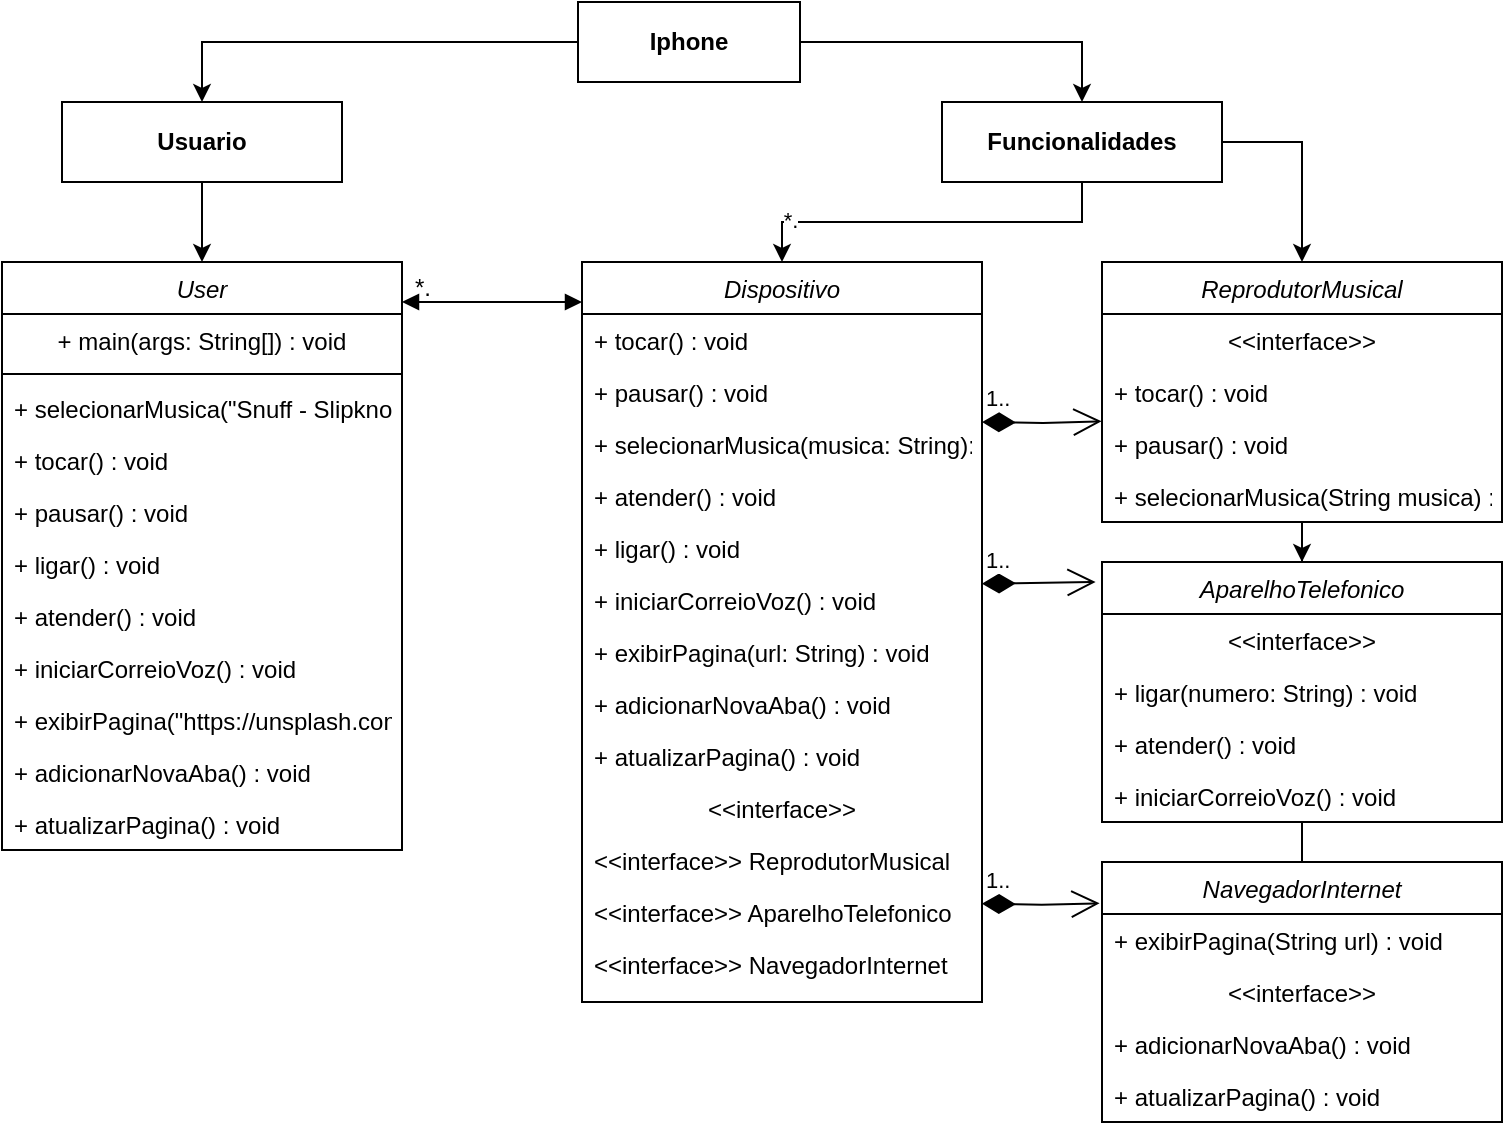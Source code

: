 <mxfile version="24.6.0" type="github">
  <diagram id="C5RBs43oDa-KdzZeNtuy" name="Page-1">
    <mxGraphModel dx="1035" dy="595" grid="1" gridSize="10" guides="1" tooltips="1" connect="1" arrows="1" fold="1" page="1" pageScale="1" pageWidth="827" pageHeight="1169" math="0" shadow="0">
      <root>
        <mxCell id="WIyWlLk6GJQsqaUBKTNV-0" />
        <mxCell id="WIyWlLk6GJQsqaUBKTNV-1" parent="WIyWlLk6GJQsqaUBKTNV-0" />
        <mxCell id="PUE1a2ExoAa0bsWpxopE-49" style="edgeStyle=orthogonalEdgeStyle;rounded=0;orthogonalLoop=1;jettySize=auto;html=1;entryX=0.5;entryY=0;entryDx=0;entryDy=0;" edge="1" parent="WIyWlLk6GJQsqaUBKTNV-1" source="zkfFHV4jXpPFQw0GAbJ--0">
          <mxGeometry relative="1" as="geometry">
            <mxPoint x="720.0" y="460" as="targetPoint" />
          </mxGeometry>
        </mxCell>
        <mxCell id="zkfFHV4jXpPFQw0GAbJ--0" value="AparelhoTelefonico " style="swimlane;fontStyle=2;align=center;verticalAlign=top;childLayout=stackLayout;horizontal=1;startSize=26;horizontalStack=0;resizeParent=1;resizeLast=0;collapsible=1;marginBottom=0;rounded=0;shadow=0;strokeWidth=1;" parent="WIyWlLk6GJQsqaUBKTNV-1" vertex="1">
          <mxGeometry x="620" y="300" width="200" height="130" as="geometry">
            <mxRectangle x="230" y="140" width="160" height="26" as="alternateBounds" />
          </mxGeometry>
        </mxCell>
        <mxCell id="zkfFHV4jXpPFQw0GAbJ--1" value="&lt;&lt;interface&gt;&gt; " style="text;align=center;verticalAlign=top;spacingLeft=4;spacingRight=4;overflow=hidden;rotatable=0;points=[[0,0.5],[1,0.5]];portConstraint=eastwest;" parent="zkfFHV4jXpPFQw0GAbJ--0" vertex="1">
          <mxGeometry y="26" width="200" height="26" as="geometry" />
        </mxCell>
        <mxCell id="zkfFHV4jXpPFQw0GAbJ--2" value="+ ligar(numero: String) : void " style="text;align=left;verticalAlign=top;spacingLeft=4;spacingRight=4;overflow=hidden;rotatable=0;points=[[0,0.5],[1,0.5]];portConstraint=eastwest;rounded=0;shadow=0;html=0;" parent="zkfFHV4jXpPFQw0GAbJ--0" vertex="1">
          <mxGeometry y="52" width="200" height="26" as="geometry" />
        </mxCell>
        <mxCell id="zkfFHV4jXpPFQw0GAbJ--3" value="+ atender() : void " style="text;align=left;verticalAlign=top;spacingLeft=4;spacingRight=4;overflow=hidden;rotatable=0;points=[[0,0.5],[1,0.5]];portConstraint=eastwest;rounded=0;shadow=0;html=0;" parent="zkfFHV4jXpPFQw0GAbJ--0" vertex="1">
          <mxGeometry y="78" width="200" height="26" as="geometry" />
        </mxCell>
        <mxCell id="PUE1a2ExoAa0bsWpxopE-3" value=" + iniciarCorreioVoz() : void  " style="text;align=left;verticalAlign=top;spacingLeft=4;spacingRight=4;overflow=hidden;rotatable=0;points=[[0,0.5],[1,0.5]];portConstraint=eastwest;rounded=0;shadow=0;html=0;" vertex="1" parent="zkfFHV4jXpPFQw0GAbJ--0">
          <mxGeometry y="104" width="200" height="26" as="geometry" />
        </mxCell>
        <mxCell id="PUE1a2ExoAa0bsWpxopE-58" style="edgeStyle=orthogonalEdgeStyle;rounded=0;orthogonalLoop=1;jettySize=auto;html=1;" edge="1" parent="WIyWlLk6GJQsqaUBKTNV-1" source="PUE1a2ExoAa0bsWpxopE-2" target="PUE1a2ExoAa0bsWpxopE-4">
          <mxGeometry relative="1" as="geometry" />
        </mxCell>
        <mxCell id="PUE1a2ExoAa0bsWpxopE-59" style="edgeStyle=orthogonalEdgeStyle;rounded=0;orthogonalLoop=1;jettySize=auto;html=1;entryX=0.5;entryY=0;entryDx=0;entryDy=0;" edge="1" parent="WIyWlLk6GJQsqaUBKTNV-1" source="PUE1a2ExoAa0bsWpxopE-2" target="PUE1a2ExoAa0bsWpxopE-37">
          <mxGeometry relative="1" as="geometry" />
        </mxCell>
        <mxCell id="PUE1a2ExoAa0bsWpxopE-2" value="&lt;span style=&quot;font-weight: 700; text-wrap: nowrap;&quot;&gt;Iphone&lt;/span&gt;" style="html=1;whiteSpace=wrap;" vertex="1" parent="WIyWlLk6GJQsqaUBKTNV-1">
          <mxGeometry x="358" y="20" width="111" height="40" as="geometry" />
        </mxCell>
        <mxCell id="PUE1a2ExoAa0bsWpxopE-60" style="edgeStyle=orthogonalEdgeStyle;rounded=0;orthogonalLoop=1;jettySize=auto;html=1;" edge="1" parent="WIyWlLk6GJQsqaUBKTNV-1" source="PUE1a2ExoAa0bsWpxopE-4" target="PUE1a2ExoAa0bsWpxopE-20">
          <mxGeometry relative="1" as="geometry" />
        </mxCell>
        <mxCell id="PUE1a2ExoAa0bsWpxopE-61" value="*." style="edgeLabel;html=1;align=center;verticalAlign=middle;resizable=0;points=[];" vertex="1" connectable="0" parent="PUE1a2ExoAa0bsWpxopE-60">
          <mxGeometry x="0.752" y="-1" relative="1" as="geometry">
            <mxPoint as="offset" />
          </mxGeometry>
        </mxCell>
        <mxCell id="PUE1a2ExoAa0bsWpxopE-62" style="edgeStyle=orthogonalEdgeStyle;rounded=0;orthogonalLoop=1;jettySize=auto;html=1;exitX=1;exitY=0.5;exitDx=0;exitDy=0;" edge="1" parent="WIyWlLk6GJQsqaUBKTNV-1" source="PUE1a2ExoAa0bsWpxopE-4" target="PUE1a2ExoAa0bsWpxopE-10">
          <mxGeometry relative="1" as="geometry" />
        </mxCell>
        <mxCell id="PUE1a2ExoAa0bsWpxopE-4" value="&lt;span style=&quot;font-weight: 700; text-wrap: nowrap;&quot;&gt;Funcionalidades&lt;/span&gt;" style="html=1;whiteSpace=wrap;" vertex="1" parent="WIyWlLk6GJQsqaUBKTNV-1">
          <mxGeometry x="540" y="70" width="140" height="40" as="geometry" />
        </mxCell>
        <mxCell id="PUE1a2ExoAa0bsWpxopE-5" value="NavegadorInternet " style="swimlane;fontStyle=2;align=center;verticalAlign=top;childLayout=stackLayout;horizontal=1;startSize=26;horizontalStack=0;resizeParent=1;resizeLast=0;collapsible=1;marginBottom=0;rounded=0;shadow=0;strokeWidth=1;" vertex="1" parent="WIyWlLk6GJQsqaUBKTNV-1">
          <mxGeometry x="620" y="450" width="200" height="130" as="geometry">
            <mxRectangle x="230" y="140" width="160" height="26" as="alternateBounds" />
          </mxGeometry>
        </mxCell>
        <mxCell id="PUE1a2ExoAa0bsWpxopE-9" value=" + exibirPagina(String url) : void  " style="text;align=left;verticalAlign=top;spacingLeft=4;spacingRight=4;overflow=hidden;rotatable=0;points=[[0,0.5],[1,0.5]];portConstraint=eastwest;rounded=0;shadow=0;html=0;" vertex="1" parent="PUE1a2ExoAa0bsWpxopE-5">
          <mxGeometry y="26" width="200" height="26" as="geometry" />
        </mxCell>
        <mxCell id="PUE1a2ExoAa0bsWpxopE-6" value="&lt;&lt;interface&gt;&gt; " style="text;align=center;verticalAlign=top;spacingLeft=4;spacingRight=4;overflow=hidden;rotatable=0;points=[[0,0.5],[1,0.5]];portConstraint=eastwest;" vertex="1" parent="PUE1a2ExoAa0bsWpxopE-5">
          <mxGeometry y="52" width="200" height="26" as="geometry" />
        </mxCell>
        <mxCell id="PUE1a2ExoAa0bsWpxopE-7" value="+ adicionarNovaAba() : void" style="text;align=left;verticalAlign=top;spacingLeft=4;spacingRight=4;overflow=hidden;rotatable=0;points=[[0,0.5],[1,0.5]];portConstraint=eastwest;rounded=0;shadow=0;html=0;" vertex="1" parent="PUE1a2ExoAa0bsWpxopE-5">
          <mxGeometry y="78" width="200" height="26" as="geometry" />
        </mxCell>
        <mxCell id="PUE1a2ExoAa0bsWpxopE-8" value="+ atualizarPagina() : void " style="text;align=left;verticalAlign=top;spacingLeft=4;spacingRight=4;overflow=hidden;rotatable=0;points=[[0,0.5],[1,0.5]];portConstraint=eastwest;rounded=0;shadow=0;html=0;" vertex="1" parent="PUE1a2ExoAa0bsWpxopE-5">
          <mxGeometry y="104" width="200" height="26" as="geometry" />
        </mxCell>
        <mxCell id="PUE1a2ExoAa0bsWpxopE-48" style="edgeStyle=orthogonalEdgeStyle;rounded=0;orthogonalLoop=1;jettySize=auto;html=1;entryX=0.5;entryY=0;entryDx=0;entryDy=0;" edge="1" parent="WIyWlLk6GJQsqaUBKTNV-1" source="PUE1a2ExoAa0bsWpxopE-10" target="zkfFHV4jXpPFQw0GAbJ--0">
          <mxGeometry relative="1" as="geometry" />
        </mxCell>
        <mxCell id="PUE1a2ExoAa0bsWpxopE-10" value="ReprodutorMusical " style="swimlane;fontStyle=2;align=center;verticalAlign=top;childLayout=stackLayout;horizontal=1;startSize=26;horizontalStack=0;resizeParent=1;resizeLast=0;collapsible=1;marginBottom=0;rounded=0;shadow=0;strokeWidth=1;" vertex="1" parent="WIyWlLk6GJQsqaUBKTNV-1">
          <mxGeometry x="620" y="150" width="200" height="130" as="geometry">
            <mxRectangle x="230" y="140" width="160" height="26" as="alternateBounds" />
          </mxGeometry>
        </mxCell>
        <mxCell id="PUE1a2ExoAa0bsWpxopE-11" value="&lt;&lt;interface&gt;&gt; " style="text;align=center;verticalAlign=top;spacingLeft=4;spacingRight=4;overflow=hidden;rotatable=0;points=[[0,0.5],[1,0.5]];portConstraint=eastwest;" vertex="1" parent="PUE1a2ExoAa0bsWpxopE-10">
          <mxGeometry y="26" width="200" height="26" as="geometry" />
        </mxCell>
        <mxCell id="PUE1a2ExoAa0bsWpxopE-12" value="+ tocar() : void " style="text;align=left;verticalAlign=top;spacingLeft=4;spacingRight=4;overflow=hidden;rotatable=0;points=[[0,0.5],[1,0.5]];portConstraint=eastwest;rounded=0;shadow=0;html=0;" vertex="1" parent="PUE1a2ExoAa0bsWpxopE-10">
          <mxGeometry y="52" width="200" height="26" as="geometry" />
        </mxCell>
        <mxCell id="PUE1a2ExoAa0bsWpxopE-13" value="+ pausar() : void " style="text;align=left;verticalAlign=top;spacingLeft=4;spacingRight=4;overflow=hidden;rotatable=0;points=[[0,0.5],[1,0.5]];portConstraint=eastwest;rounded=0;shadow=0;html=0;" vertex="1" parent="PUE1a2ExoAa0bsWpxopE-10">
          <mxGeometry y="78" width="200" height="26" as="geometry" />
        </mxCell>
        <mxCell id="PUE1a2ExoAa0bsWpxopE-14" value=" + selecionarMusica(String musica) : void  " style="text;align=left;verticalAlign=top;spacingLeft=4;spacingRight=4;overflow=hidden;rotatable=0;points=[[0,0.5],[1,0.5]];portConstraint=eastwest;rounded=0;shadow=0;html=0;" vertex="1" parent="PUE1a2ExoAa0bsWpxopE-10">
          <mxGeometry y="104" width="200" height="26" as="geometry" />
        </mxCell>
        <mxCell id="PUE1a2ExoAa0bsWpxopE-20" value="Dispositivo  " style="swimlane;fontStyle=2;align=center;verticalAlign=top;childLayout=stackLayout;horizontal=1;startSize=26;horizontalStack=0;resizeParent=1;resizeLast=0;collapsible=1;marginBottom=0;rounded=0;shadow=0;strokeWidth=1;" vertex="1" parent="WIyWlLk6GJQsqaUBKTNV-1">
          <mxGeometry x="360" y="150" width="200" height="370" as="geometry">
            <mxRectangle x="230" y="140" width="160" height="26" as="alternateBounds" />
          </mxGeometry>
        </mxCell>
        <mxCell id="PUE1a2ExoAa0bsWpxopE-22" value="+ tocar() : void " style="text;align=left;verticalAlign=top;spacingLeft=4;spacingRight=4;overflow=hidden;rotatable=0;points=[[0,0.5],[1,0.5]];portConstraint=eastwest;rounded=0;shadow=0;html=0;" vertex="1" parent="PUE1a2ExoAa0bsWpxopE-20">
          <mxGeometry y="26" width="200" height="26" as="geometry" />
        </mxCell>
        <mxCell id="PUE1a2ExoAa0bsWpxopE-23" value="+ pausar() : void " style="text;align=left;verticalAlign=top;spacingLeft=4;spacingRight=4;overflow=hidden;rotatable=0;points=[[0,0.5],[1,0.5]];portConstraint=eastwest;rounded=0;shadow=0;html=0;" vertex="1" parent="PUE1a2ExoAa0bsWpxopE-20">
          <mxGeometry y="52" width="200" height="26" as="geometry" />
        </mxCell>
        <mxCell id="PUE1a2ExoAa0bsWpxopE-24" value="+ selecionarMusica(musica: String): void" style="text;align=left;verticalAlign=top;spacingLeft=4;spacingRight=4;overflow=hidden;rotatable=0;points=[[0,0.5],[1,0.5]];portConstraint=eastwest;rounded=0;shadow=0;html=0;" vertex="1" parent="PUE1a2ExoAa0bsWpxopE-20">
          <mxGeometry y="78" width="200" height="26" as="geometry" />
        </mxCell>
        <mxCell id="PUE1a2ExoAa0bsWpxopE-25" value=" + atender() : void" style="text;align=left;verticalAlign=top;spacingLeft=4;spacingRight=4;overflow=hidden;rotatable=0;points=[[0,0.5],[1,0.5]];portConstraint=eastwest;rounded=0;shadow=0;html=0;" vertex="1" parent="PUE1a2ExoAa0bsWpxopE-20">
          <mxGeometry y="104" width="200" height="26" as="geometry" />
        </mxCell>
        <mxCell id="PUE1a2ExoAa0bsWpxopE-26" value=" + ligar() : void" style="text;align=left;verticalAlign=top;spacingLeft=4;spacingRight=4;overflow=hidden;rotatable=0;points=[[0,0.5],[1,0.5]];portConstraint=eastwest;rounded=0;shadow=0;html=0;" vertex="1" parent="PUE1a2ExoAa0bsWpxopE-20">
          <mxGeometry y="130" width="200" height="26" as="geometry" />
        </mxCell>
        <mxCell id="PUE1a2ExoAa0bsWpxopE-27" value=" + iniciarCorreioVoz() : void" style="text;align=left;verticalAlign=top;spacingLeft=4;spacingRight=4;overflow=hidden;rotatable=0;points=[[0,0.5],[1,0.5]];portConstraint=eastwest;rounded=0;shadow=0;html=0;" vertex="1" parent="PUE1a2ExoAa0bsWpxopE-20">
          <mxGeometry y="156" width="200" height="26" as="geometry" />
        </mxCell>
        <mxCell id="PUE1a2ExoAa0bsWpxopE-28" value=" + exibirPagina(url: String) : void" style="text;align=left;verticalAlign=top;spacingLeft=4;spacingRight=4;overflow=hidden;rotatable=0;points=[[0,0.5],[1,0.5]];portConstraint=eastwest;rounded=0;shadow=0;html=0;" vertex="1" parent="PUE1a2ExoAa0bsWpxopE-20">
          <mxGeometry y="182" width="200" height="26" as="geometry" />
        </mxCell>
        <mxCell id="PUE1a2ExoAa0bsWpxopE-29" value=" + adicionarNovaAba() : void" style="text;align=left;verticalAlign=top;spacingLeft=4;spacingRight=4;overflow=hidden;rotatable=0;points=[[0,0.5],[1,0.5]];portConstraint=eastwest;rounded=0;shadow=0;html=0;" vertex="1" parent="PUE1a2ExoAa0bsWpxopE-20">
          <mxGeometry y="208" width="200" height="26" as="geometry" />
        </mxCell>
        <mxCell id="PUE1a2ExoAa0bsWpxopE-30" value=" + atualizarPagina() : void" style="text;align=left;verticalAlign=top;spacingLeft=4;spacingRight=4;overflow=hidden;rotatable=0;points=[[0,0.5],[1,0.5]];portConstraint=eastwest;rounded=0;shadow=0;html=0;" vertex="1" parent="PUE1a2ExoAa0bsWpxopE-20">
          <mxGeometry y="234" width="200" height="26" as="geometry" />
        </mxCell>
        <mxCell id="PUE1a2ExoAa0bsWpxopE-32" value="&lt;&lt;interface&gt;&gt; " style="text;align=center;verticalAlign=top;spacingLeft=4;spacingRight=4;overflow=hidden;rotatable=0;points=[[0,0.5],[1,0.5]];portConstraint=eastwest;" vertex="1" parent="PUE1a2ExoAa0bsWpxopE-20">
          <mxGeometry y="260" width="200" height="26" as="geometry" />
        </mxCell>
        <mxCell id="PUE1a2ExoAa0bsWpxopE-33" value=" &lt;&lt;interface&gt;&gt; ReprodutorMusical" style="text;align=left;verticalAlign=top;spacingLeft=4;spacingRight=4;overflow=hidden;rotatable=0;points=[[0,0.5],[1,0.5]];portConstraint=eastwest;rounded=0;shadow=0;html=0;" vertex="1" parent="PUE1a2ExoAa0bsWpxopE-20">
          <mxGeometry y="286" width="200" height="26" as="geometry" />
        </mxCell>
        <mxCell id="PUE1a2ExoAa0bsWpxopE-34" value=" &lt;&lt;interface&gt;&gt; AparelhoTelefonico" style="text;align=left;verticalAlign=top;spacingLeft=4;spacingRight=4;overflow=hidden;rotatable=0;points=[[0,0.5],[1,0.5]];portConstraint=eastwest;rounded=0;shadow=0;html=0;" vertex="1" parent="PUE1a2ExoAa0bsWpxopE-20">
          <mxGeometry y="312" width="200" height="26" as="geometry" />
        </mxCell>
        <mxCell id="PUE1a2ExoAa0bsWpxopE-65" style="edgeStyle=orthogonalEdgeStyle;rounded=0;orthogonalLoop=1;jettySize=auto;html=1;entryX=0.5;entryY=0;entryDx=0;entryDy=0;" edge="1" parent="WIyWlLk6GJQsqaUBKTNV-1" source="PUE1a2ExoAa0bsWpxopE-37" target="PUE1a2ExoAa0bsWpxopE-52">
          <mxGeometry relative="1" as="geometry" />
        </mxCell>
        <mxCell id="PUE1a2ExoAa0bsWpxopE-37" value="&lt;span style=&quot;font-weight: 700; text-wrap: nowrap;&quot;&gt;Usuario&lt;/span&gt;" style="html=1;whiteSpace=wrap;" vertex="1" parent="WIyWlLk6GJQsqaUBKTNV-1">
          <mxGeometry x="100" y="70" width="140" height="40" as="geometry" />
        </mxCell>
        <mxCell id="PUE1a2ExoAa0bsWpxopE-45" value="1.." style="endArrow=open;html=1;endSize=12;startArrow=diamondThin;startSize=14;startFill=1;edgeStyle=orthogonalEdgeStyle;align=left;verticalAlign=bottom;rounded=0;entryX=-0.001;entryY=0.064;entryDx=0;entryDy=0;entryPerimeter=0;" edge="1" parent="WIyWlLk6GJQsqaUBKTNV-1" target="PUE1a2ExoAa0bsWpxopE-13">
          <mxGeometry x="-1" y="3" relative="1" as="geometry">
            <mxPoint x="560" y="230" as="sourcePoint" />
            <mxPoint x="600" y="230" as="targetPoint" />
          </mxGeometry>
        </mxCell>
        <mxCell id="PUE1a2ExoAa0bsWpxopE-46" value="1.." style="endArrow=open;html=1;endSize=12;startArrow=diamondThin;startSize=14;startFill=1;edgeStyle=orthogonalEdgeStyle;align=left;verticalAlign=bottom;rounded=0;entryX=-0.016;entryY=0.275;entryDx=0;entryDy=0;entryPerimeter=0;" edge="1" parent="WIyWlLk6GJQsqaUBKTNV-1">
          <mxGeometry x="-1" y="3" relative="1" as="geometry">
            <mxPoint x="560" y="310.85" as="sourcePoint" />
            <mxPoint x="616.8" y="310" as="targetPoint" />
            <Array as="points">
              <mxPoint x="560" y="309.85" />
            </Array>
          </mxGeometry>
        </mxCell>
        <mxCell id="PUE1a2ExoAa0bsWpxopE-47" value="1.." style="endArrow=open;html=1;endSize=12;startArrow=diamondThin;startSize=14;startFill=1;edgeStyle=orthogonalEdgeStyle;align=left;verticalAlign=bottom;rounded=0;entryX=-0.006;entryY=0.082;entryDx=0;entryDy=0;entryPerimeter=0;" edge="1" parent="WIyWlLk6GJQsqaUBKTNV-1">
          <mxGeometry x="-1" y="3" relative="1" as="geometry">
            <mxPoint x="560" y="470.85" as="sourcePoint" />
            <mxPoint x="618.8" y="470.66" as="targetPoint" />
            <Array as="points" />
          </mxGeometry>
        </mxCell>
        <mxCell id="PUE1a2ExoAa0bsWpxopE-52" value="User" style="swimlane;fontStyle=2;align=center;verticalAlign=top;childLayout=stackLayout;horizontal=1;startSize=26;horizontalStack=0;resizeParent=1;resizeLast=0;collapsible=1;marginBottom=0;rounded=0;shadow=0;strokeWidth=1;" vertex="1" parent="WIyWlLk6GJQsqaUBKTNV-1">
          <mxGeometry x="70" y="150" width="200" height="294" as="geometry">
            <mxRectangle x="230" y="140" width="160" height="26" as="alternateBounds" />
          </mxGeometry>
        </mxCell>
        <mxCell id="PUE1a2ExoAa0bsWpxopE-53" value="+ main(args: String[]) : void " style="text;align=center;verticalAlign=top;spacingLeft=4;spacingRight=4;overflow=hidden;rotatable=0;points=[[0,0.5],[1,0.5]];portConstraint=eastwest;" vertex="1" parent="PUE1a2ExoAa0bsWpxopE-52">
          <mxGeometry y="26" width="200" height="26" as="geometry" />
        </mxCell>
        <mxCell id="PUE1a2ExoAa0bsWpxopE-57" value="" style="line;strokeWidth=1;fillColor=none;align=left;verticalAlign=middle;spacingTop=-1;spacingLeft=3;spacingRight=3;rotatable=0;labelPosition=right;points=[];portConstraint=eastwest;strokeColor=inherit;" vertex="1" parent="PUE1a2ExoAa0bsWpxopE-52">
          <mxGeometry y="52" width="200" height="8" as="geometry" />
        </mxCell>
        <mxCell id="PUE1a2ExoAa0bsWpxopE-54" value="+ selecionarMusica(&quot;Snuff - Slipknot.&quot;) : void " style="text;align=left;verticalAlign=top;spacingLeft=4;spacingRight=4;overflow=hidden;rotatable=0;points=[[0,0.5],[1,0.5]];portConstraint=eastwest;rounded=0;shadow=0;html=0;" vertex="1" parent="PUE1a2ExoAa0bsWpxopE-52">
          <mxGeometry y="60" width="200" height="26" as="geometry" />
        </mxCell>
        <mxCell id="PUE1a2ExoAa0bsWpxopE-55" value="+ tocar() : void " style="text;align=left;verticalAlign=top;spacingLeft=4;spacingRight=4;overflow=hidden;rotatable=0;points=[[0,0.5],[1,0.5]];portConstraint=eastwest;rounded=0;shadow=0;html=0;" vertex="1" parent="PUE1a2ExoAa0bsWpxopE-52">
          <mxGeometry y="86" width="200" height="26" as="geometry" />
        </mxCell>
        <mxCell id="PUE1a2ExoAa0bsWpxopE-56" value=" + pausar() : void" style="text;align=left;verticalAlign=top;spacingLeft=4;spacingRight=4;overflow=hidden;rotatable=0;points=[[0,0.5],[1,0.5]];portConstraint=eastwest;rounded=0;shadow=0;html=0;" vertex="1" parent="PUE1a2ExoAa0bsWpxopE-52">
          <mxGeometry y="112" width="200" height="26" as="geometry" />
        </mxCell>
        <mxCell id="PUE1a2ExoAa0bsWpxopE-67" value=" + ligar() : void" style="text;align=left;verticalAlign=top;spacingLeft=4;spacingRight=4;overflow=hidden;rotatable=0;points=[[0,0.5],[1,0.5]];portConstraint=eastwest;rounded=0;shadow=0;html=0;" vertex="1" parent="PUE1a2ExoAa0bsWpxopE-52">
          <mxGeometry y="138" width="200" height="26" as="geometry" />
        </mxCell>
        <mxCell id="PUE1a2ExoAa0bsWpxopE-66" value=" + atender() : void" style="text;align=left;verticalAlign=top;spacingLeft=4;spacingRight=4;overflow=hidden;rotatable=0;points=[[0,0.5],[1,0.5]];portConstraint=eastwest;rounded=0;shadow=0;html=0;" vertex="1" parent="PUE1a2ExoAa0bsWpxopE-52">
          <mxGeometry y="164" width="200" height="26" as="geometry" />
        </mxCell>
        <mxCell id="PUE1a2ExoAa0bsWpxopE-68" value=" + iniciarCorreioVoz() : void" style="text;align=left;verticalAlign=top;spacingLeft=4;spacingRight=4;overflow=hidden;rotatable=0;points=[[0,0.5],[1,0.5]];portConstraint=eastwest;rounded=0;shadow=0;html=0;" vertex="1" parent="PUE1a2ExoAa0bsWpxopE-52">
          <mxGeometry y="190" width="200" height="26" as="geometry" />
        </mxCell>
        <mxCell id="PUE1a2ExoAa0bsWpxopE-69" value=" + exibirPagina(&quot;https://unsplash.com/pt-br&quot;) : void" style="text;align=left;verticalAlign=top;spacingLeft=4;spacingRight=4;overflow=hidden;rotatable=0;points=[[0,0.5],[1,0.5]];portConstraint=eastwest;rounded=0;shadow=0;html=0;" vertex="1" parent="PUE1a2ExoAa0bsWpxopE-52">
          <mxGeometry y="216" width="200" height="26" as="geometry" />
        </mxCell>
        <mxCell id="PUE1a2ExoAa0bsWpxopE-70" value=" + adicionarNovaAba() : void" style="text;align=left;verticalAlign=top;spacingLeft=4;spacingRight=4;overflow=hidden;rotatable=0;points=[[0,0.5],[1,0.5]];portConstraint=eastwest;rounded=0;shadow=0;html=0;" vertex="1" parent="PUE1a2ExoAa0bsWpxopE-52">
          <mxGeometry y="242" width="200" height="26" as="geometry" />
        </mxCell>
        <mxCell id="PUE1a2ExoAa0bsWpxopE-71" value=" + atualizarPagina() : void" style="text;align=left;verticalAlign=top;spacingLeft=4;spacingRight=4;overflow=hidden;rotatable=0;points=[[0,0.5],[1,0.5]];portConstraint=eastwest;rounded=0;shadow=0;html=0;" vertex="1" parent="PUE1a2ExoAa0bsWpxopE-52">
          <mxGeometry y="268" width="200" height="26" as="geometry" />
        </mxCell>
        <mxCell id="PUE1a2ExoAa0bsWpxopE-41" value=" &lt;&lt;interface&gt;&gt; NavegadorInternet" style="text;align=left;verticalAlign=top;spacingLeft=4;spacingRight=4;overflow=hidden;rotatable=0;points=[[0,0.5],[1,0.5]];portConstraint=eastwest;rounded=0;shadow=0;html=0;" vertex="1" parent="WIyWlLk6GJQsqaUBKTNV-1">
          <mxGeometry x="360" y="488" width="200" height="32" as="geometry" />
        </mxCell>
        <mxCell id="PUE1a2ExoAa0bsWpxopE-73" value="" style="endArrow=block;startArrow=block;endFill=1;startFill=1;html=1;rounded=0;" edge="1" parent="WIyWlLk6GJQsqaUBKTNV-1">
          <mxGeometry width="160" relative="1" as="geometry">
            <mxPoint x="270" y="170" as="sourcePoint" />
            <mxPoint x="360" y="170" as="targetPoint" />
          </mxGeometry>
        </mxCell>
        <mxCell id="PUE1a2ExoAa0bsWpxopE-74" value="*." style="text;html=1;align=center;verticalAlign=middle;resizable=0;points=[];autosize=1;strokeColor=none;fillColor=none;" vertex="1" parent="WIyWlLk6GJQsqaUBKTNV-1">
          <mxGeometry x="265" y="148" width="30" height="30" as="geometry" />
        </mxCell>
      </root>
    </mxGraphModel>
  </diagram>
</mxfile>
